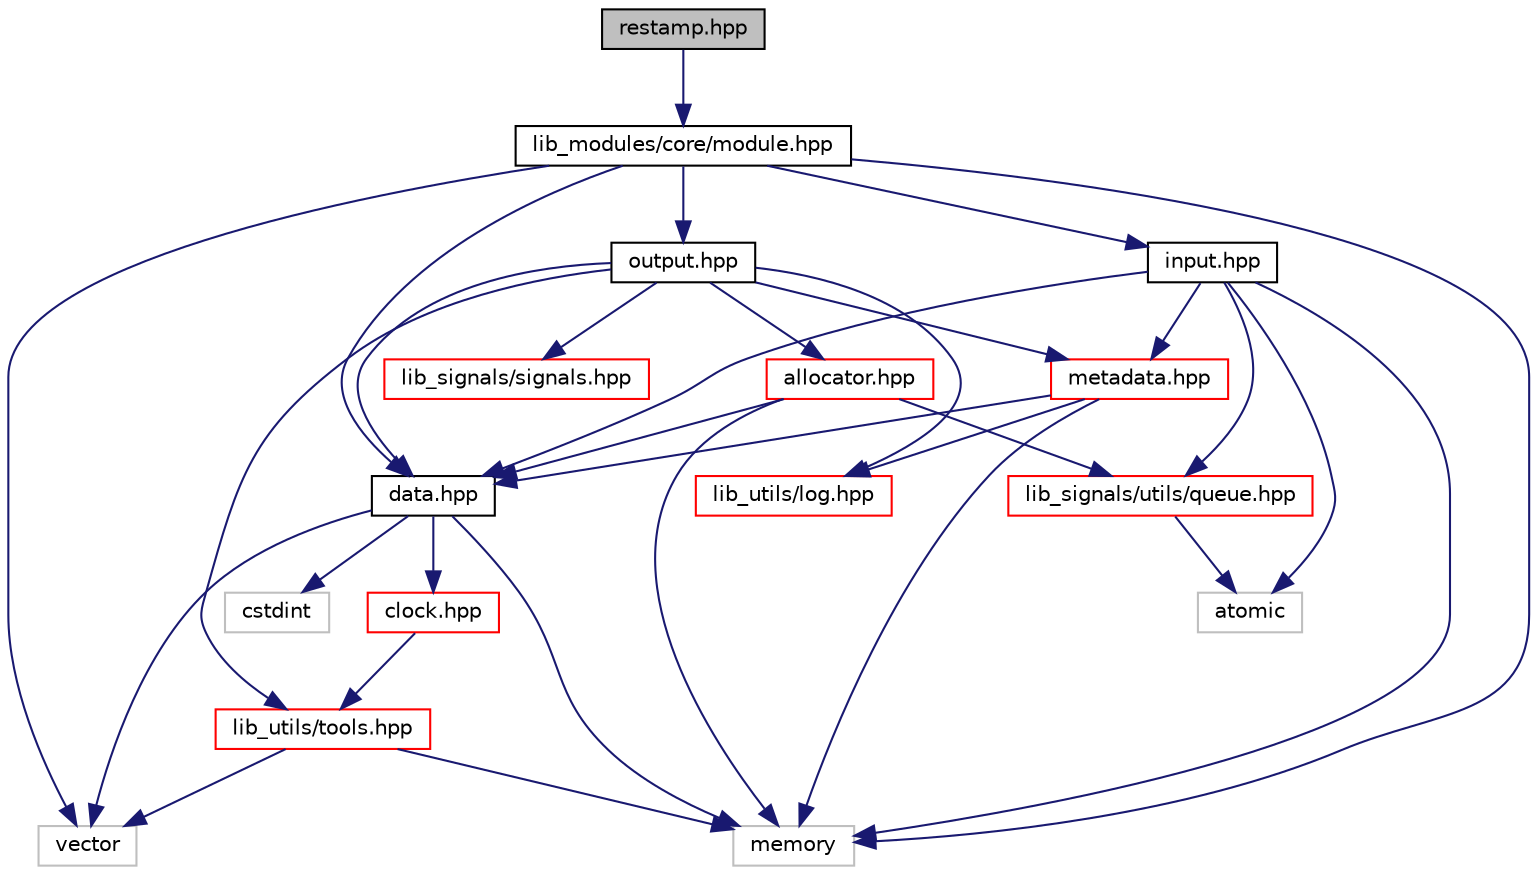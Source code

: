 digraph "restamp.hpp"
{
 // INTERACTIVE_SVG=YES
  edge [fontname="Helvetica",fontsize="10",labelfontname="Helvetica",labelfontsize="10"];
  node [fontname="Helvetica",fontsize="10",shape=record];
  Node1 [label="restamp.hpp",height=0.2,width=0.4,color="black", fillcolor="grey75", style="filled", fontcolor="black"];
  Node1 -> Node2 [color="midnightblue",fontsize="10",style="solid",fontname="Helvetica"];
  Node2 [label="lib_modules/core/module.hpp",height=0.2,width=0.4,color="black", fillcolor="white", style="filled",URL="$module_8hpp.html"];
  Node2 -> Node3 [color="midnightblue",fontsize="10",style="solid",fontname="Helvetica"];
  Node3 [label="data.hpp",height=0.2,width=0.4,color="black", fillcolor="white", style="filled",URL="$data_8hpp.html"];
  Node3 -> Node4 [color="midnightblue",fontsize="10",style="solid",fontname="Helvetica"];
  Node4 [label="clock.hpp",height=0.2,width=0.4,color="red", fillcolor="white", style="filled",URL="$clock_8hpp.html"];
  Node4 -> Node5 [color="midnightblue",fontsize="10",style="solid",fontname="Helvetica"];
  Node5 [label="lib_utils/tools.hpp",height=0.2,width=0.4,color="red", fillcolor="white", style="filled",URL="$tools_8hpp.html"];
  Node5 -> Node6 [color="midnightblue",fontsize="10",style="solid",fontname="Helvetica"];
  Node6 [label="memory",height=0.2,width=0.4,color="grey75", fillcolor="white", style="filled"];
  Node5 -> Node7 [color="midnightblue",fontsize="10",style="solid",fontname="Helvetica"];
  Node7 [label="vector",height=0.2,width=0.4,color="grey75", fillcolor="white", style="filled"];
  Node3 -> Node8 [color="midnightblue",fontsize="10",style="solid",fontname="Helvetica"];
  Node8 [label="cstdint",height=0.2,width=0.4,color="grey75", fillcolor="white", style="filled"];
  Node3 -> Node6 [color="midnightblue",fontsize="10",style="solid",fontname="Helvetica"];
  Node3 -> Node7 [color="midnightblue",fontsize="10",style="solid",fontname="Helvetica"];
  Node2 -> Node9 [color="midnightblue",fontsize="10",style="solid",fontname="Helvetica"];
  Node9 [label="input.hpp",height=0.2,width=0.4,color="black", fillcolor="white", style="filled",URL="$input_8hpp.html"];
  Node9 -> Node3 [color="midnightblue",fontsize="10",style="solid",fontname="Helvetica"];
  Node9 -> Node10 [color="midnightblue",fontsize="10",style="solid",fontname="Helvetica"];
  Node10 [label="metadata.hpp",height=0.2,width=0.4,color="red", fillcolor="white", style="filled",URL="$metadata_8hpp.html"];
  Node10 -> Node3 [color="midnightblue",fontsize="10",style="solid",fontname="Helvetica"];
  Node10 -> Node11 [color="midnightblue",fontsize="10",style="solid",fontname="Helvetica"];
  Node11 [label="lib_utils/log.hpp",height=0.2,width=0.4,color="red", fillcolor="white", style="filled",URL="$log_8hpp.html"];
  Node10 -> Node6 [color="midnightblue",fontsize="10",style="solid",fontname="Helvetica"];
  Node9 -> Node12 [color="midnightblue",fontsize="10",style="solid",fontname="Helvetica"];
  Node12 [label="lib_signals/utils/queue.hpp",height=0.2,width=0.4,color="red", fillcolor="white", style="filled",URL="$queue_8hpp.html"];
  Node12 -> Node13 [color="midnightblue",fontsize="10",style="solid",fontname="Helvetica"];
  Node13 [label="atomic",height=0.2,width=0.4,color="grey75", fillcolor="white", style="filled"];
  Node9 -> Node13 [color="midnightblue",fontsize="10",style="solid",fontname="Helvetica"];
  Node9 -> Node6 [color="midnightblue",fontsize="10",style="solid",fontname="Helvetica"];
  Node2 -> Node14 [color="midnightblue",fontsize="10",style="solid",fontname="Helvetica"];
  Node14 [label="output.hpp",height=0.2,width=0.4,color="black", fillcolor="white", style="filled",URL="$output_8hpp.html"];
  Node14 -> Node15 [color="midnightblue",fontsize="10",style="solid",fontname="Helvetica"];
  Node15 [label="allocator.hpp",height=0.2,width=0.4,color="red", fillcolor="white", style="filled",URL="$allocator_8hpp.html"];
  Node15 -> Node3 [color="midnightblue",fontsize="10",style="solid",fontname="Helvetica"];
  Node15 -> Node12 [color="midnightblue",fontsize="10",style="solid",fontname="Helvetica"];
  Node15 -> Node6 [color="midnightblue",fontsize="10",style="solid",fontname="Helvetica"];
  Node14 -> Node3 [color="midnightblue",fontsize="10",style="solid",fontname="Helvetica"];
  Node14 -> Node10 [color="midnightblue",fontsize="10",style="solid",fontname="Helvetica"];
  Node14 -> Node11 [color="midnightblue",fontsize="10",style="solid",fontname="Helvetica"];
  Node14 -> Node5 [color="midnightblue",fontsize="10",style="solid",fontname="Helvetica"];
  Node14 -> Node16 [color="midnightblue",fontsize="10",style="solid",fontname="Helvetica"];
  Node16 [label="lib_signals/signals.hpp",height=0.2,width=0.4,color="red", fillcolor="white", style="filled",URL="$signals_8hpp.html"];
  Node2 -> Node6 [color="midnightblue",fontsize="10",style="solid",fontname="Helvetica"];
  Node2 -> Node7 [color="midnightblue",fontsize="10",style="solid",fontname="Helvetica"];
}
